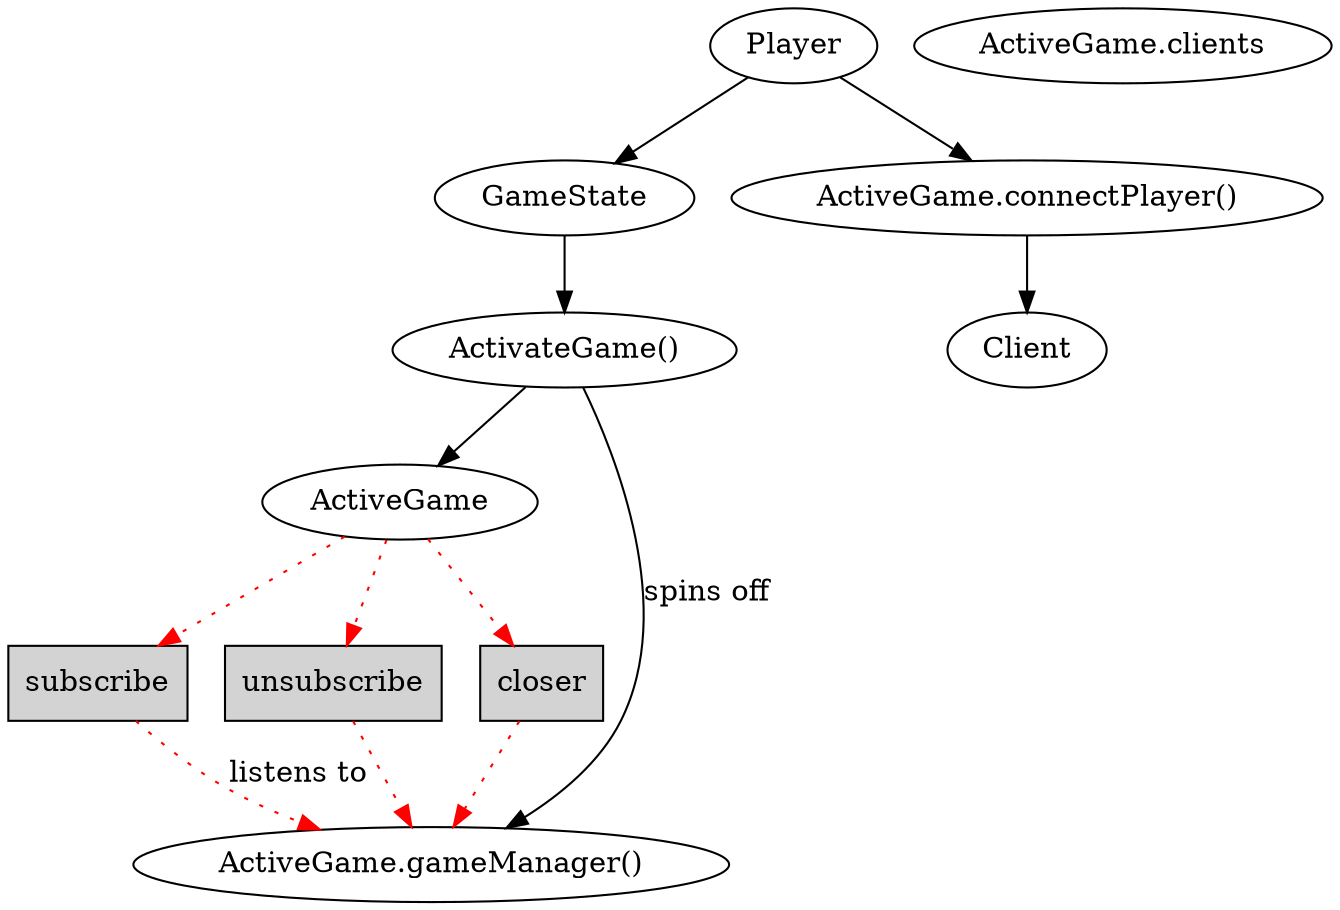 digraph G {

	Player
	GameState
	ActivateGame [label="ActivateGame()"]
	ActiveGame

	subscribe [shape=box, style=filled]
	unsubscribe [shape=box, style=filled]
	closer [shape=box, style=filled]
	gameManager [label="ActiveGame.gameManager()"]
	connectPlayer [label="ActiveGame.connectPlayer()"]
	Client
	Clientstore [label="ActiveGame.clients"]

	// initiate game from dead state
	Player -> GameState
	GameState -> ActivateGame -> ActiveGame

	// activated goroutines
	ActivateGame -> gameManager [label="spins off"]

	# active channels
	ActiveGame -> subscribe [color="red" style=dotted]
	ActiveGame -> unsubscribe [color="red" style=dotted]
	ActiveGame -> closer [color="red" style=dotted]

	# channel listeners
	subscribe -> gameManager [color="red" style=dotted, label="listens to"]
	unsubscribe -> gameManager [color="red" style=dotted]
	closer -> gameManager [color="red" style=dotted]

	# subscribe the player as a client
	Player -> connectPlayer -> Client

}